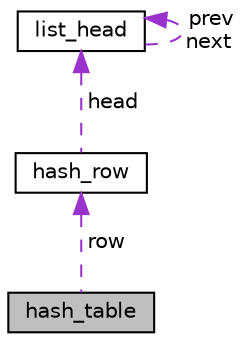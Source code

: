 digraph "hash_table"
{
  edge [fontname="Helvetica",fontsize="10",labelfontname="Helvetica",labelfontsize="10"];
  node [fontname="Helvetica",fontsize="10",shape=record];
  Node1 [label="hash_table",height=0.2,width=0.4,color="black", fillcolor="grey75", style="filled", fontcolor="black"];
  Node2 -> Node1 [dir="back",color="darkorchid3",fontsize="10",style="dashed",label=" row" ];
  Node2 [label="hash_row",height=0.2,width=0.4,color="black", fillcolor="white", style="filled",URL="$structhash__row.html"];
  Node3 -> Node2 [dir="back",color="darkorchid3",fontsize="10",style="dashed",label=" head" ];
  Node3 [label="list_head",height=0.2,width=0.4,color="black", fillcolor="white", style="filled",URL="$structlist__head.html"];
  Node3 -> Node3 [dir="back",color="darkorchid3",fontsize="10",style="dashed",label=" prev\nnext" ];
}
